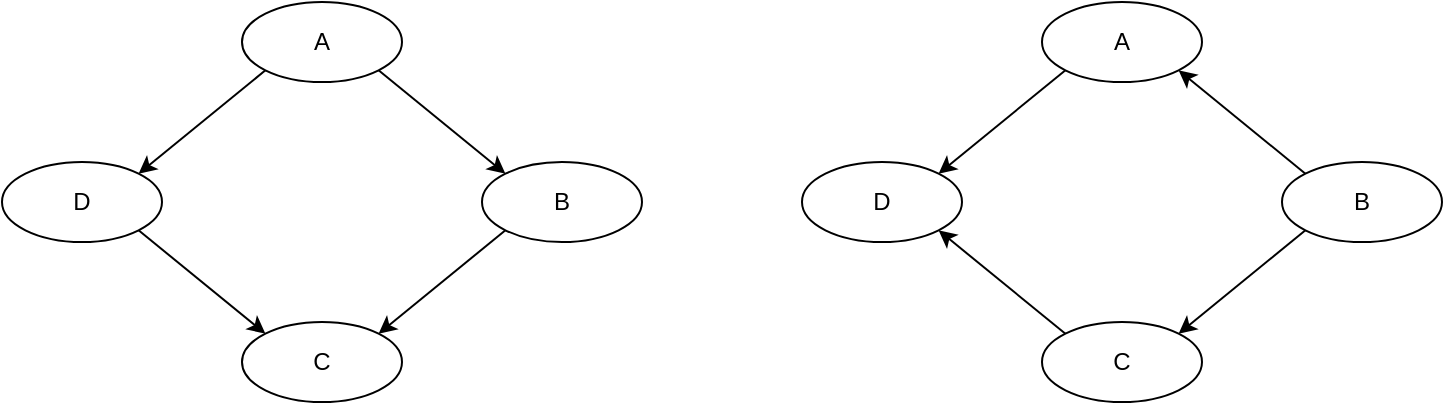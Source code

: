 <mxfile version="13.6.2" type="device"><diagram id="Oe9_GB9T1YtaEdvK-fQs" name="Page-1"><mxGraphModel dx="1350" dy="816" grid="1" gridSize="10" guides="1" tooltips="1" connect="1" arrows="1" fold="1" page="1" pageScale="1" pageWidth="850" pageHeight="1100" math="0" shadow="0"><root><mxCell id="0"/><mxCell id="1" parent="0"/><mxCell id="IrnWMB-IiE5eAjz7VidX-1" value="A" style="ellipse;whiteSpace=wrap;html=1;" vertex="1" parent="1"><mxGeometry x="160" y="80" width="80" height="40" as="geometry"/></mxCell><mxCell id="IrnWMB-IiE5eAjz7VidX-2" value="B" style="ellipse;whiteSpace=wrap;html=1;" vertex="1" parent="1"><mxGeometry x="280" y="160" width="80" height="40" as="geometry"/></mxCell><mxCell id="IrnWMB-IiE5eAjz7VidX-3" value="C" style="ellipse;whiteSpace=wrap;html=1;" vertex="1" parent="1"><mxGeometry x="160" y="240" width="80" height="40" as="geometry"/></mxCell><mxCell id="IrnWMB-IiE5eAjz7VidX-4" value="D" style="ellipse;whiteSpace=wrap;html=1;" vertex="1" parent="1"><mxGeometry x="40" y="160" width="80" height="40" as="geometry"/></mxCell><mxCell id="IrnWMB-IiE5eAjz7VidX-5" value="" style="endArrow=classic;html=1;exitX=1;exitY=1;exitDx=0;exitDy=0;entryX=0;entryY=0;entryDx=0;entryDy=0;" edge="1" parent="1" source="IrnWMB-IiE5eAjz7VidX-1" target="IrnWMB-IiE5eAjz7VidX-2"><mxGeometry width="50" height="50" relative="1" as="geometry"><mxPoint x="400" y="440" as="sourcePoint"/><mxPoint x="450" y="390" as="targetPoint"/></mxGeometry></mxCell><mxCell id="IrnWMB-IiE5eAjz7VidX-6" value="" style="endArrow=classic;html=1;exitX=0;exitY=1;exitDx=0;exitDy=0;entryX=1;entryY=0;entryDx=0;entryDy=0;" edge="1" parent="1" source="IrnWMB-IiE5eAjz7VidX-2" target="IrnWMB-IiE5eAjz7VidX-3"><mxGeometry width="50" height="50" relative="1" as="geometry"><mxPoint x="400" y="440" as="sourcePoint"/><mxPoint x="450" y="390" as="targetPoint"/></mxGeometry></mxCell><mxCell id="IrnWMB-IiE5eAjz7VidX-7" value="" style="endArrow=classic;html=1;exitX=0;exitY=1;exitDx=0;exitDy=0;entryX=1;entryY=0;entryDx=0;entryDy=0;" edge="1" parent="1" source="IrnWMB-IiE5eAjz7VidX-1" target="IrnWMB-IiE5eAjz7VidX-4"><mxGeometry width="50" height="50" relative="1" as="geometry"><mxPoint x="400" y="440" as="sourcePoint"/><mxPoint x="450" y="390" as="targetPoint"/></mxGeometry></mxCell><mxCell id="IrnWMB-IiE5eAjz7VidX-8" value="" style="endArrow=classic;html=1;exitX=1;exitY=1;exitDx=0;exitDy=0;entryX=0;entryY=0;entryDx=0;entryDy=0;" edge="1" parent="1" source="IrnWMB-IiE5eAjz7VidX-4" target="IrnWMB-IiE5eAjz7VidX-3"><mxGeometry width="50" height="50" relative="1" as="geometry"><mxPoint x="400" y="440" as="sourcePoint"/><mxPoint x="450" y="390" as="targetPoint"/></mxGeometry></mxCell><mxCell id="IrnWMB-IiE5eAjz7VidX-9" value="A" style="ellipse;whiteSpace=wrap;html=1;" vertex="1" parent="1"><mxGeometry x="560" y="80" width="80" height="40" as="geometry"/></mxCell><mxCell id="IrnWMB-IiE5eAjz7VidX-10" value="B" style="ellipse;whiteSpace=wrap;html=1;" vertex="1" parent="1"><mxGeometry x="680" y="160" width="80" height="40" as="geometry"/></mxCell><mxCell id="IrnWMB-IiE5eAjz7VidX-11" value="C" style="ellipse;whiteSpace=wrap;html=1;" vertex="1" parent="1"><mxGeometry x="560" y="240" width="80" height="40" as="geometry"/></mxCell><mxCell id="IrnWMB-IiE5eAjz7VidX-12" value="D" style="ellipse;whiteSpace=wrap;html=1;" vertex="1" parent="1"><mxGeometry x="440" y="160" width="80" height="40" as="geometry"/></mxCell><mxCell id="IrnWMB-IiE5eAjz7VidX-13" value="" style="endArrow=classic;html=1;entryX=1;entryY=1;entryDx=0;entryDy=0;exitX=0;exitY=0;exitDx=0;exitDy=0;" edge="1" parent="1" source="IrnWMB-IiE5eAjz7VidX-10" target="IrnWMB-IiE5eAjz7VidX-9"><mxGeometry width="50" height="50" relative="1" as="geometry"><mxPoint x="760" y="80" as="sourcePoint"/><mxPoint x="850" y="390" as="targetPoint"/></mxGeometry></mxCell><mxCell id="IrnWMB-IiE5eAjz7VidX-14" value="" style="endArrow=classic;html=1;exitX=0;exitY=1;exitDx=0;exitDy=0;entryX=1;entryY=0;entryDx=0;entryDy=0;" edge="1" parent="1" source="IrnWMB-IiE5eAjz7VidX-10" target="IrnWMB-IiE5eAjz7VidX-11"><mxGeometry width="50" height="50" relative="1" as="geometry"><mxPoint x="800" y="440" as="sourcePoint"/><mxPoint x="850" y="390" as="targetPoint"/></mxGeometry></mxCell><mxCell id="IrnWMB-IiE5eAjz7VidX-15" value="" style="endArrow=classic;html=1;exitX=0;exitY=1;exitDx=0;exitDy=0;entryX=1;entryY=0;entryDx=0;entryDy=0;" edge="1" parent="1" source="IrnWMB-IiE5eAjz7VidX-9" target="IrnWMB-IiE5eAjz7VidX-12"><mxGeometry width="50" height="50" relative="1" as="geometry"><mxPoint x="800" y="440" as="sourcePoint"/><mxPoint x="850" y="390" as="targetPoint"/></mxGeometry></mxCell><mxCell id="IrnWMB-IiE5eAjz7VidX-16" value="" style="endArrow=classic;html=1;entryX=1;entryY=1;entryDx=0;entryDy=0;exitX=0;exitY=0;exitDx=0;exitDy=0;" edge="1" parent="1" source="IrnWMB-IiE5eAjz7VidX-11" target="IrnWMB-IiE5eAjz7VidX-12"><mxGeometry width="50" height="50" relative="1" as="geometry"><mxPoint x="500" y="260" as="sourcePoint"/><mxPoint x="850" y="390" as="targetPoint"/></mxGeometry></mxCell></root></mxGraphModel></diagram></mxfile>